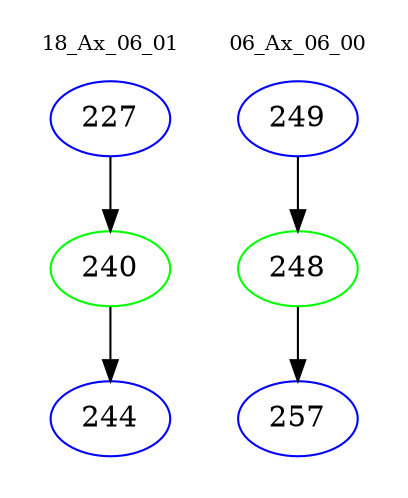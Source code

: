 digraph{
subgraph cluster_0 {
color = white
label = "18_Ax_06_01";
fontsize=10;
T0_227 [label="227", color="blue"]
T0_227 -> T0_240 [color="black"]
T0_240 [label="240", color="green"]
T0_240 -> T0_244 [color="black"]
T0_244 [label="244", color="blue"]
}
subgraph cluster_1 {
color = white
label = "06_Ax_06_00";
fontsize=10;
T1_249 [label="249", color="blue"]
T1_249 -> T1_248 [color="black"]
T1_248 [label="248", color="green"]
T1_248 -> T1_257 [color="black"]
T1_257 [label="257", color="blue"]
}
}
